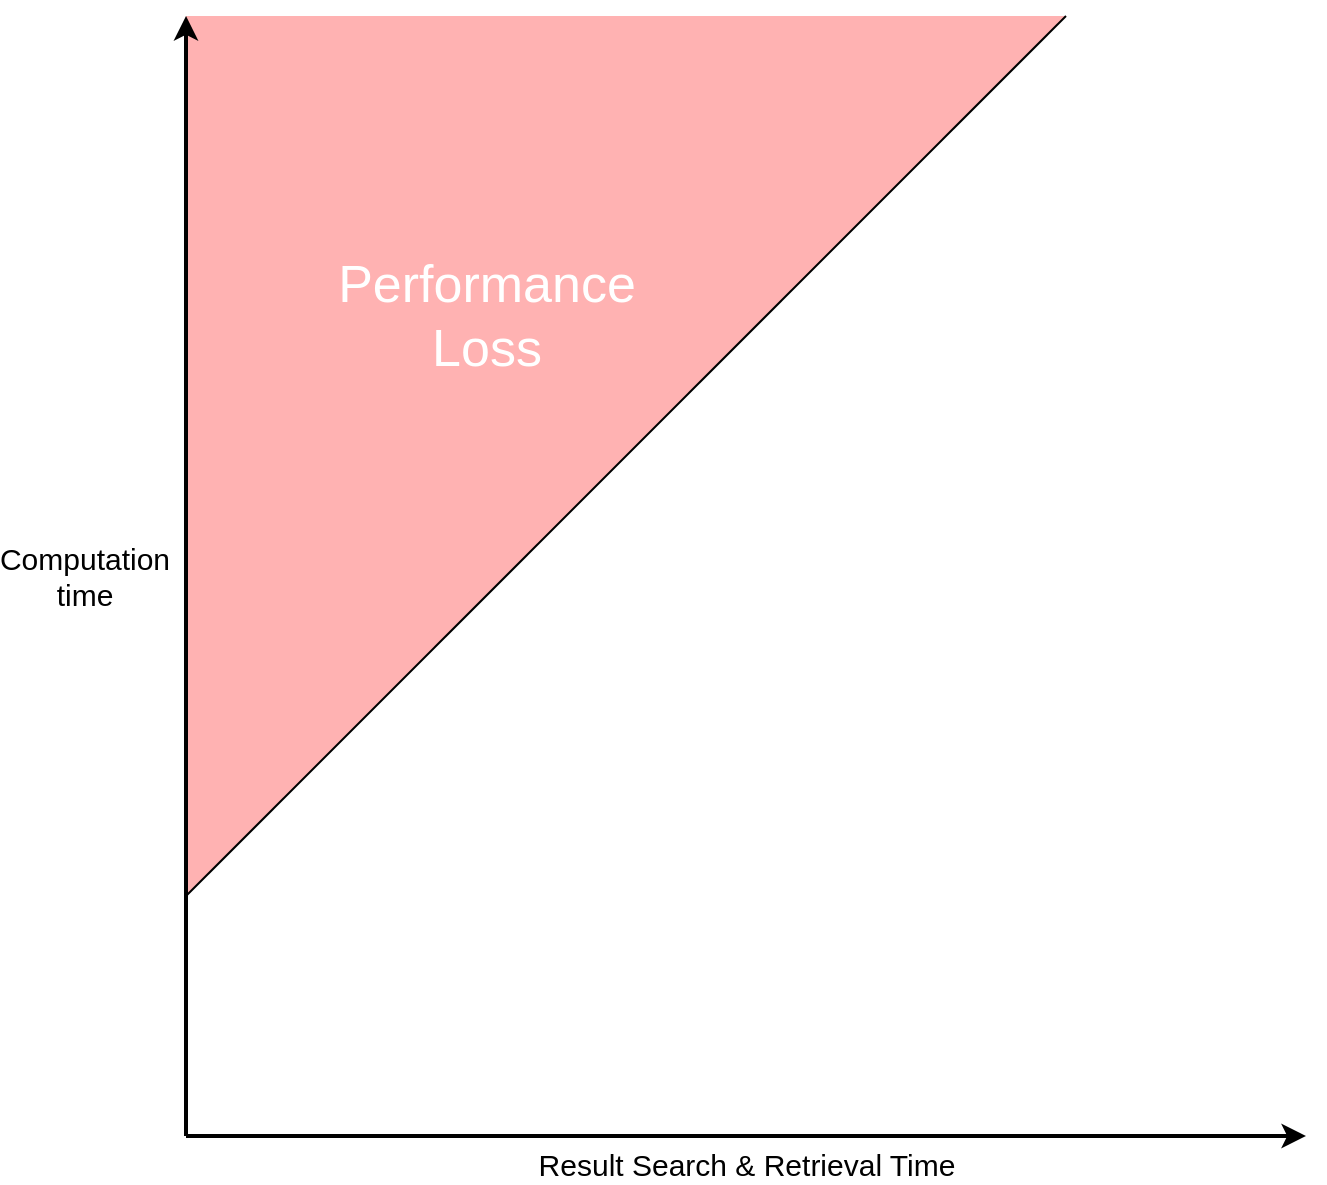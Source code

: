 <mxfile version="24.5.5" type="github">
  <diagram name="페이지-1" id="7yRZqA8zx_0-Kt9_PznU">
    <mxGraphModel dx="1434" dy="746" grid="1" gridSize="10" guides="1" tooltips="1" connect="1" arrows="1" fold="1" page="1" pageScale="1" pageWidth="827" pageHeight="1169" math="0" shadow="0">
      <root>
        <mxCell id="0" />
        <mxCell id="1" parent="0" />
        <mxCell id="nc0H4JgxdPSwkRKwztUI-16" value="" style="shape=manualInput;whiteSpace=wrap;html=1;size=440;rotation=-180;strokeColor=none;fillColor=#FF0000;opacity=30;" vertex="1" parent="1">
          <mxGeometry x="120" y="120" width="440" height="440" as="geometry" />
        </mxCell>
        <mxCell id="nc0H4JgxdPSwkRKwztUI-2" value="" style="endArrow=classic;html=1;rounded=0;endFill=1;strokeWidth=2;" edge="1" parent="1">
          <mxGeometry width="50" height="50" relative="1" as="geometry">
            <mxPoint x="120" y="680" as="sourcePoint" />
            <mxPoint x="120" y="120" as="targetPoint" />
          </mxGeometry>
        </mxCell>
        <mxCell id="nc0H4JgxdPSwkRKwztUI-5" value="Computation&lt;div&gt;time&lt;/div&gt;" style="edgeLabel;html=1;align=center;verticalAlign=middle;resizable=0;points=[];fontSize=15;" vertex="1" connectable="0" parent="nc0H4JgxdPSwkRKwztUI-2">
          <mxGeometry relative="1" as="geometry">
            <mxPoint x="-51" as="offset" />
          </mxGeometry>
        </mxCell>
        <mxCell id="nc0H4JgxdPSwkRKwztUI-3" value="" style="endArrow=classic;html=1;rounded=0;endFill=1;strokeWidth=2;" edge="1" parent="1">
          <mxGeometry width="50" height="50" relative="1" as="geometry">
            <mxPoint x="120" y="680" as="sourcePoint" />
            <mxPoint x="680" y="680" as="targetPoint" />
          </mxGeometry>
        </mxCell>
        <mxCell id="nc0H4JgxdPSwkRKwztUI-4" value="Result Search &amp;amp; Retrieval Time" style="edgeLabel;html=1;align=center;verticalAlign=middle;resizable=0;points=[];fontSize=15;" vertex="1" connectable="0" parent="nc0H4JgxdPSwkRKwztUI-3">
          <mxGeometry relative="1" as="geometry">
            <mxPoint y="14" as="offset" />
          </mxGeometry>
        </mxCell>
        <mxCell id="nc0H4JgxdPSwkRKwztUI-6" value="" style="endArrow=none;html=1;rounded=0;endFill=0;strokeWidth=1;" edge="1" parent="1">
          <mxGeometry width="50" height="50" relative="1" as="geometry">
            <mxPoint x="120" y="560" as="sourcePoint" />
            <mxPoint x="560" y="120" as="targetPoint" />
          </mxGeometry>
        </mxCell>
        <mxCell id="nc0H4JgxdPSwkRKwztUI-19" value="Performance&lt;br style=&quot;font-size: 26px;&quot;&gt;Loss" style="edgeLabel;html=1;align=center;verticalAlign=middle;resizable=0;points=[];fontSize=26;fontColor=#FFFFFF;labelBackgroundColor=none;" vertex="1" connectable="0" parent="nc0H4JgxdPSwkRKwztUI-6">
          <mxGeometry relative="1" as="geometry">
            <mxPoint x="-70" y="-70" as="offset" />
          </mxGeometry>
        </mxCell>
      </root>
    </mxGraphModel>
  </diagram>
</mxfile>
